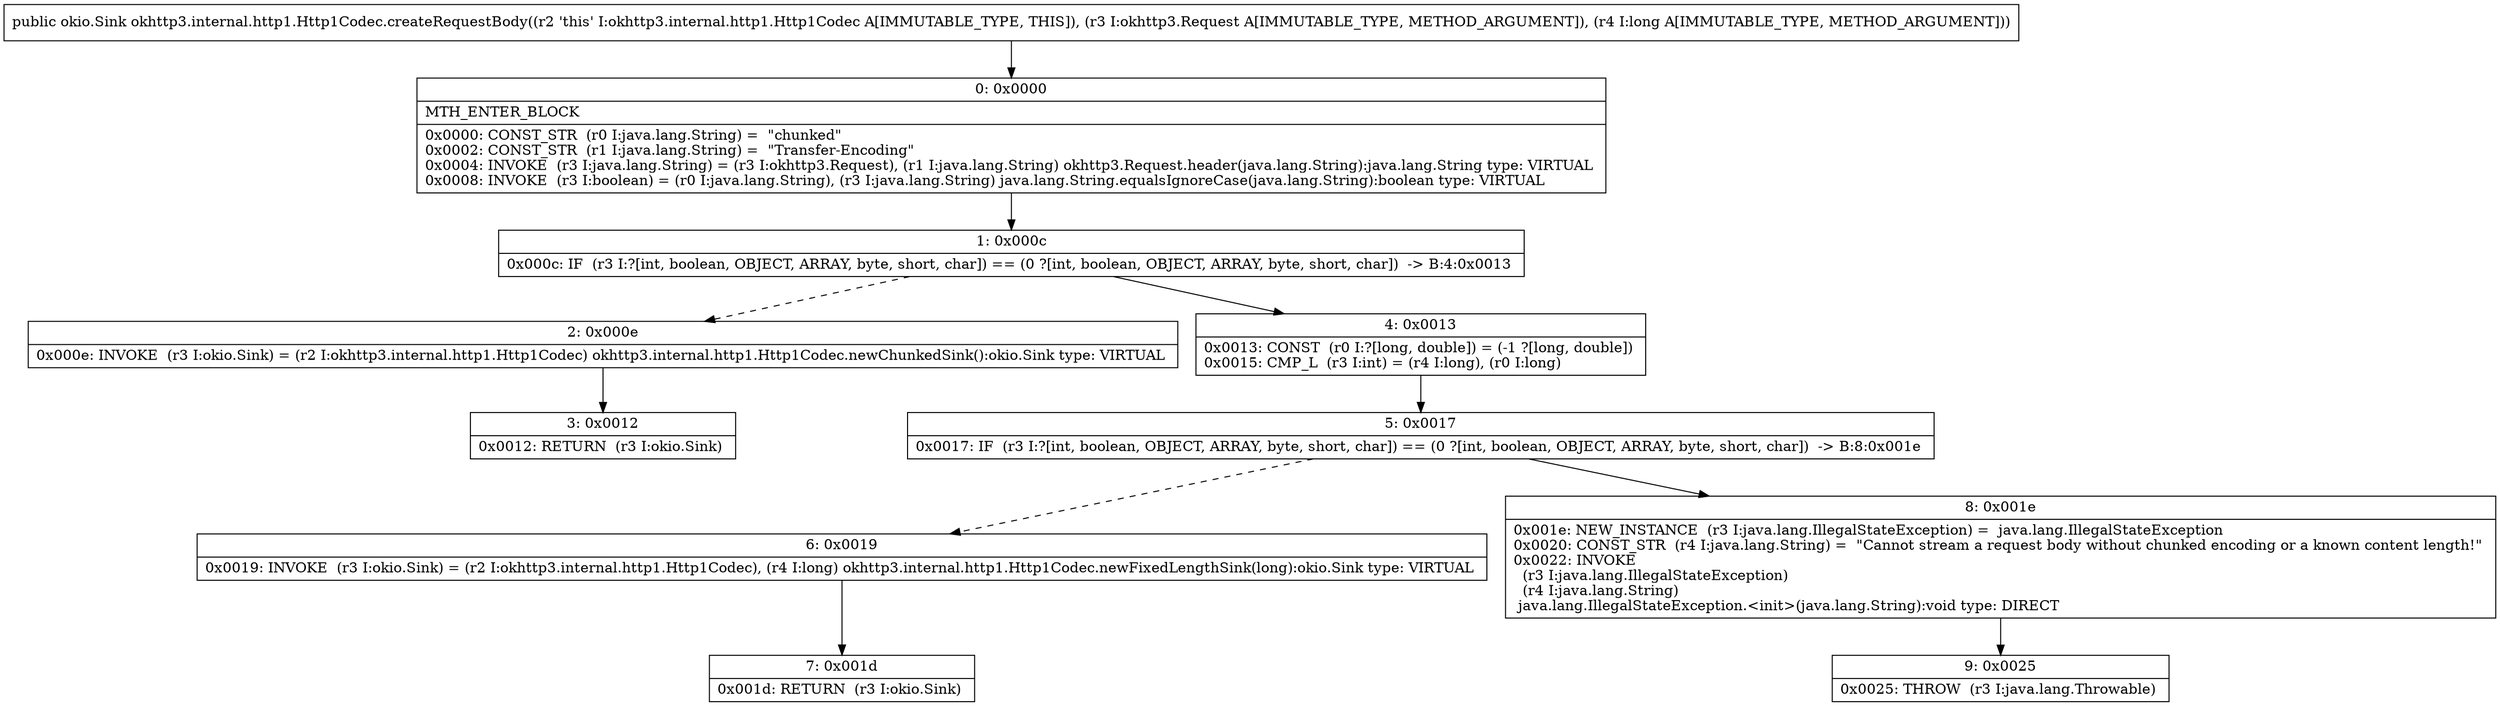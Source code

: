 digraph "CFG forokhttp3.internal.http1.Http1Codec.createRequestBody(Lokhttp3\/Request;J)Lokio\/Sink;" {
Node_0 [shape=record,label="{0\:\ 0x0000|MTH_ENTER_BLOCK\l|0x0000: CONST_STR  (r0 I:java.lang.String) =  \"chunked\" \l0x0002: CONST_STR  (r1 I:java.lang.String) =  \"Transfer\-Encoding\" \l0x0004: INVOKE  (r3 I:java.lang.String) = (r3 I:okhttp3.Request), (r1 I:java.lang.String) okhttp3.Request.header(java.lang.String):java.lang.String type: VIRTUAL \l0x0008: INVOKE  (r3 I:boolean) = (r0 I:java.lang.String), (r3 I:java.lang.String) java.lang.String.equalsIgnoreCase(java.lang.String):boolean type: VIRTUAL \l}"];
Node_1 [shape=record,label="{1\:\ 0x000c|0x000c: IF  (r3 I:?[int, boolean, OBJECT, ARRAY, byte, short, char]) == (0 ?[int, boolean, OBJECT, ARRAY, byte, short, char])  \-\> B:4:0x0013 \l}"];
Node_2 [shape=record,label="{2\:\ 0x000e|0x000e: INVOKE  (r3 I:okio.Sink) = (r2 I:okhttp3.internal.http1.Http1Codec) okhttp3.internal.http1.Http1Codec.newChunkedSink():okio.Sink type: VIRTUAL \l}"];
Node_3 [shape=record,label="{3\:\ 0x0012|0x0012: RETURN  (r3 I:okio.Sink) \l}"];
Node_4 [shape=record,label="{4\:\ 0x0013|0x0013: CONST  (r0 I:?[long, double]) = (\-1 ?[long, double]) \l0x0015: CMP_L  (r3 I:int) = (r4 I:long), (r0 I:long) \l}"];
Node_5 [shape=record,label="{5\:\ 0x0017|0x0017: IF  (r3 I:?[int, boolean, OBJECT, ARRAY, byte, short, char]) == (0 ?[int, boolean, OBJECT, ARRAY, byte, short, char])  \-\> B:8:0x001e \l}"];
Node_6 [shape=record,label="{6\:\ 0x0019|0x0019: INVOKE  (r3 I:okio.Sink) = (r2 I:okhttp3.internal.http1.Http1Codec), (r4 I:long) okhttp3.internal.http1.Http1Codec.newFixedLengthSink(long):okio.Sink type: VIRTUAL \l}"];
Node_7 [shape=record,label="{7\:\ 0x001d|0x001d: RETURN  (r3 I:okio.Sink) \l}"];
Node_8 [shape=record,label="{8\:\ 0x001e|0x001e: NEW_INSTANCE  (r3 I:java.lang.IllegalStateException) =  java.lang.IllegalStateException \l0x0020: CONST_STR  (r4 I:java.lang.String) =  \"Cannot stream a request body without chunked encoding or a known content length!\" \l0x0022: INVOKE  \l  (r3 I:java.lang.IllegalStateException)\l  (r4 I:java.lang.String)\l java.lang.IllegalStateException.\<init\>(java.lang.String):void type: DIRECT \l}"];
Node_9 [shape=record,label="{9\:\ 0x0025|0x0025: THROW  (r3 I:java.lang.Throwable) \l}"];
MethodNode[shape=record,label="{public okio.Sink okhttp3.internal.http1.Http1Codec.createRequestBody((r2 'this' I:okhttp3.internal.http1.Http1Codec A[IMMUTABLE_TYPE, THIS]), (r3 I:okhttp3.Request A[IMMUTABLE_TYPE, METHOD_ARGUMENT]), (r4 I:long A[IMMUTABLE_TYPE, METHOD_ARGUMENT])) }"];
MethodNode -> Node_0;
Node_0 -> Node_1;
Node_1 -> Node_2[style=dashed];
Node_1 -> Node_4;
Node_2 -> Node_3;
Node_4 -> Node_5;
Node_5 -> Node_6[style=dashed];
Node_5 -> Node_8;
Node_6 -> Node_7;
Node_8 -> Node_9;
}

